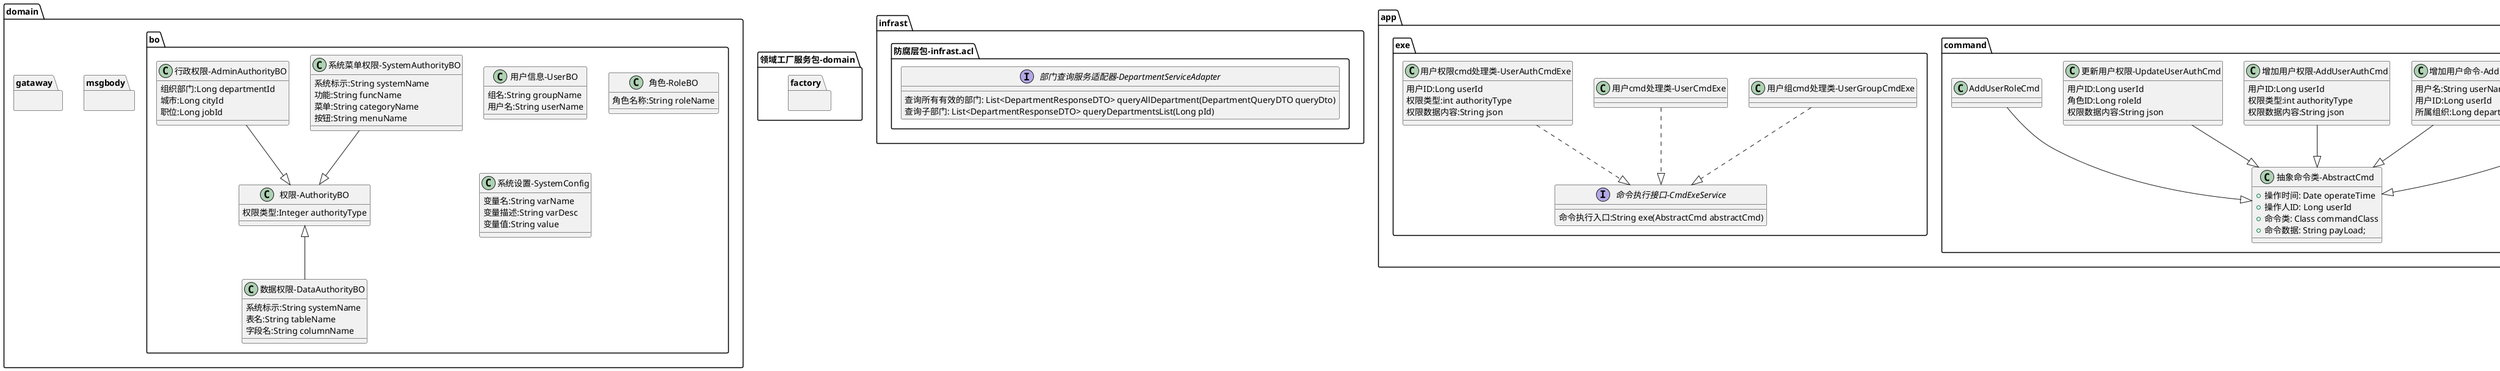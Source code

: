 @startuml


package domain.bo {

    class "用户组-UserGroupBO" as UserBO{
        组名:String groupName
    }

    class "用户信息-UserBO" as UserBO{
        用户名:String userName
    }

    class "角色-RoleBO" as RoleBO{
        角色名称:String roleName
    }


    class "权限-AuthorityBO" as AuthorityBO{
        权限类型:Integer authorityType
    }

    class "数据权限-DataAuthorityBO" as DataAuthorityBO {
	    系统标示:String systemName
	    表名:String tableName
	    字段名:String columnName
    }

    class "系统菜单权限-SystemAuthorityBO" as SystemAuthorityBO{
        系统标示:String systemName
        功能:String funcName
        菜单:String categoryName
        按钮:String menuName
    }

    class "行政权限-AdminAuthorityBO" as AdminAuthorityBO {
	    组织部门:Long departmentId
        城市:Long cityId
        职位:Long jobId
    }
    class "系统设置-SystemConfig" as SystemConfig{
        变量名:String varName
        变量描述:String varDesc
        变量值:String value
    }


    AuthorityBO <|-- DataAuthorityBO
    AdminAuthorityBO --|> AuthorityBO
    SystemAuthorityBO --|> AuthorityBO

}


package domain.msgbody {

}

package domain.gataway {

}


package "领域工厂服务包-domain.factory" {

}

package "防腐层包-infrast.acl" as infrast.acl {
    interface "部门查询服务适配器-DepartmentServiceAdapter" as DepartmentServiceAdapter{
        查询所有有效的部门: List<DepartmentResponseDTO> queryAllDepartment(DepartmentQueryDTO queryDto)
        查询子部门: List<DepartmentResponseDTO> queryDepartmentsList(Long pId)
    }
}


package app.command {

    class "抽象命令类-AbstractCmd" as AbstractCmd{
        +操作时间: Date operateTime
        +操作人ID: Long userId
        +命令类: Class commandClass
        +命令数据: String payLoad;

    }

    class "增加用户组命令-AddUserGroupCmd" as AddUserGroupCmd{
        组名:String groupName
        用户ID:Long userId
    }

    class "增加用户命令-AddUserCmd" as AddUserCmd{
        用户名:String userName
        用户ID:Long userId
        所属组织:Long departmentId

    }

    class "增加用户权限-AddUserAuthCmd" as AddUserAuthCmd{
        用户ID:Long userId
        权限类型:int authorityType
        权限数据内容:String json
    }

    class "更新用户权限-UpdateUserAuthCmd" as UpdateUserAuthCmd{
        用户ID:Long userId
        角色ID:Long roleId
        权限数据内容:String json
    }

    AddUserRoleCmd --|> AbstractCmd
    AddUserGroupCmd --|> AbstractCmd
    AddUserCmd --|> AbstractCmd
    AddUserAuthCmd --|> AbstractCmd
    UpdateUserAuthCmd --|> AbstractCmd

}


package app.exe {

    interface "命令执行接口-CmdExeService" as CmdExeService{
        命令执行入口:String exe(AbstractCmd abstractCmd)
    }

    class "用户组cmd处理类-UserGroupCmdExe" as UserGroupCmdExe{

    }

    class "用户cmd处理类-UserCmdExe" as UserCmdExe{

    }

    class "用户权限cmd处理类-UserAuthCmdExe" as UserAuthCmdExe{
        用户ID:Long userId
        权限类型:int authorityType
        权限数据内容:String json
    }



    UserGroupCmdExe ..|> CmdExeService
    UserCmdExe ..|> CmdExeService
    UserAuthCmdExe ..|> CmdExeService

}


@enduml